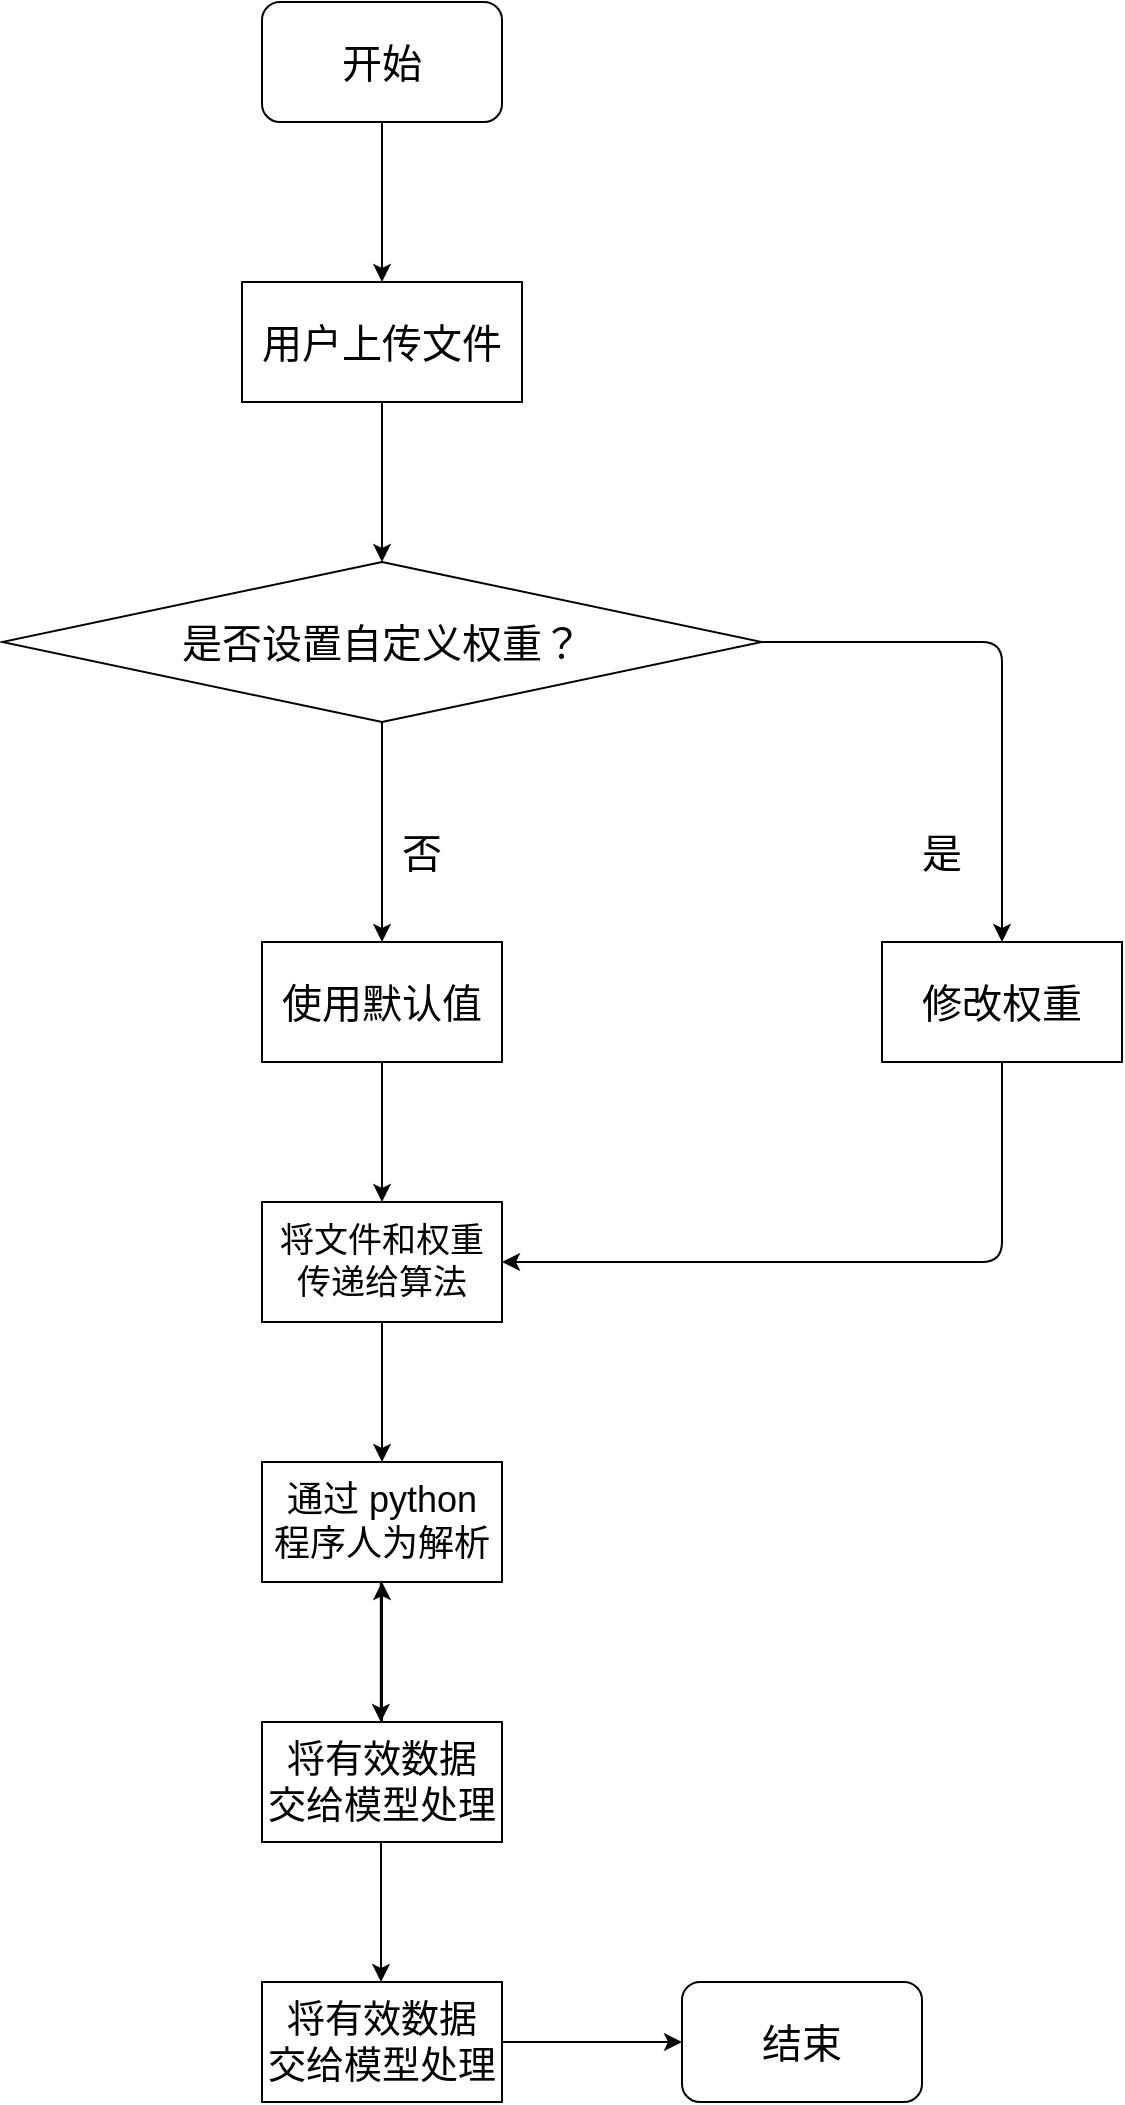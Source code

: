 <mxfile>
    <diagram id="l8ihEQBv0cSbur2NxPvD" name="第 1 页">
        <mxGraphModel dx="1066" dy="620" grid="1" gridSize="10" guides="1" tooltips="1" connect="1" arrows="1" fold="1" page="1" pageScale="1" pageWidth="827" pageHeight="1169" math="0" shadow="0">
            <root>
                <mxCell id="0"/>
                <mxCell id="1" parent="0"/>
                <mxCell id="7" value="" style="edgeStyle=none;html=1;fontSize=20;" edge="1" parent="1" source="3">
                    <mxGeometry relative="1" as="geometry">
                        <mxPoint x="310" y="220" as="targetPoint"/>
                    </mxGeometry>
                </mxCell>
                <mxCell id="3" value="开始" style="rounded=1;whiteSpace=wrap;html=1;fontSize=20;" vertex="1" parent="1">
                    <mxGeometry x="250" y="80" width="120" height="60" as="geometry"/>
                </mxCell>
                <mxCell id="8" value="用户上传文件" style="rounded=0;whiteSpace=wrap;html=1;fontSize=20;" vertex="1" parent="1">
                    <mxGeometry x="240" y="220" width="140" height="60" as="geometry"/>
                </mxCell>
                <mxCell id="9" value="" style="edgeStyle=none;html=1;fontSize=20;" edge="1" parent="1">
                    <mxGeometry relative="1" as="geometry">
                        <mxPoint x="310" y="280" as="sourcePoint"/>
                        <mxPoint x="310" y="360" as="targetPoint"/>
                    </mxGeometry>
                </mxCell>
                <mxCell id="11" value="是否设置自定义权重？" style="rhombus;whiteSpace=wrap;html=1;fontSize=20;" vertex="1" parent="1">
                    <mxGeometry x="120" y="360" width="380" height="80" as="geometry"/>
                </mxCell>
                <mxCell id="12" value="" style="endArrow=classic;html=1;fontSize=20;exitX=1;exitY=0.5;exitDx=0;exitDy=0;entryX=0.5;entryY=0;entryDx=0;entryDy=0;" edge="1" parent="1" source="11" target="14">
                    <mxGeometry width="50" height="50" relative="1" as="geometry">
                        <mxPoint x="506" y="400" as="sourcePoint"/>
                        <mxPoint x="616" y="530" as="targetPoint"/>
                        <Array as="points">
                            <mxPoint x="620" y="400"/>
                        </Array>
                    </mxGeometry>
                </mxCell>
                <mxCell id="14" value="修改权重" style="rounded=0;whiteSpace=wrap;html=1;fontSize=20;" vertex="1" parent="1">
                    <mxGeometry x="560" y="550" width="120" height="60" as="geometry"/>
                </mxCell>
                <mxCell id="15" value="是" style="text;html=1;strokeColor=none;fillColor=none;align=center;verticalAlign=middle;whiteSpace=wrap;rounded=0;fontSize=20;" vertex="1" parent="1">
                    <mxGeometry x="560" y="490" width="60" height="30" as="geometry"/>
                </mxCell>
                <mxCell id="16" value="否" style="text;html=1;strokeColor=none;fillColor=none;align=center;verticalAlign=middle;whiteSpace=wrap;rounded=0;fontSize=20;" vertex="1" parent="1">
                    <mxGeometry x="300" y="490" width="60" height="30" as="geometry"/>
                </mxCell>
                <mxCell id="17" value="" style="endArrow=classic;html=1;fontSize=20;" edge="1" parent="1">
                    <mxGeometry width="50" height="50" relative="1" as="geometry">
                        <mxPoint x="310" y="440" as="sourcePoint"/>
                        <mxPoint x="310" y="550" as="targetPoint"/>
                    </mxGeometry>
                </mxCell>
                <mxCell id="18" value="使用默认值" style="rounded=0;whiteSpace=wrap;html=1;fontSize=20;" vertex="1" parent="1">
                    <mxGeometry x="250" y="550" width="120" height="60" as="geometry"/>
                </mxCell>
                <mxCell id="19" value="将文件和权重传递给算法" style="rounded=0;whiteSpace=wrap;html=1;fontSize=17;" vertex="1" parent="1">
                    <mxGeometry x="250" y="680" width="120" height="60" as="geometry"/>
                </mxCell>
                <mxCell id="20" value="" style="endArrow=classic;html=1;fontSize=20;exitX=0.5;exitY=1;exitDx=0;exitDy=0;entryX=0.5;entryY=0;entryDx=0;entryDy=0;" edge="1" parent="1" source="18" target="19">
                    <mxGeometry width="50" height="50" relative="1" as="geometry">
                        <mxPoint x="280" y="670" as="sourcePoint"/>
                        <mxPoint x="330" y="620" as="targetPoint"/>
                    </mxGeometry>
                </mxCell>
                <mxCell id="21" value="" style="endArrow=classic;html=1;fontSize=20;exitX=0.5;exitY=1;exitDx=0;exitDy=0;entryX=1;entryY=0.5;entryDx=0;entryDy=0;" edge="1" parent="1" source="14" target="19">
                    <mxGeometry width="50" height="50" relative="1" as="geometry">
                        <mxPoint x="270" y="660" as="sourcePoint"/>
                        <mxPoint x="320" y="610" as="targetPoint"/>
                        <Array as="points">
                            <mxPoint x="620" y="710"/>
                        </Array>
                    </mxGeometry>
                </mxCell>
                <mxCell id="23" value="" style="endArrow=classic;html=1;fontSize=17;exitX=0.5;exitY=1;exitDx=0;exitDy=0;" edge="1" parent="1" source="19">
                    <mxGeometry width="50" height="50" relative="1" as="geometry">
                        <mxPoint x="320" y="740" as="sourcePoint"/>
                        <mxPoint x="310" y="810" as="targetPoint"/>
                    </mxGeometry>
                </mxCell>
                <mxCell id="24" value="通过 python 程序人为解析" style="rounded=0;whiteSpace=wrap;html=1;fontSize=18;" vertex="1" parent="1">
                    <mxGeometry x="250" y="810" width="120" height="60" as="geometry"/>
                </mxCell>
                <mxCell id="28" value="" style="edgeStyle=none;html=1;fontSize=19;" edge="1" parent="1" source="25" target="24">
                    <mxGeometry relative="1" as="geometry"/>
                </mxCell>
                <mxCell id="25" value="将有效数据 交给模型处理" style="rounded=0;whiteSpace=wrap;html=1;fontSize=19;" vertex="1" parent="1">
                    <mxGeometry x="250" y="940" width="120" height="60" as="geometry"/>
                </mxCell>
                <mxCell id="26" value="" style="endArrow=classic;html=1;fontSize=17;exitX=0.5;exitY=1;exitDx=0;exitDy=0;" edge="1" parent="1">
                    <mxGeometry width="50" height="50" relative="1" as="geometry">
                        <mxPoint x="309.41" y="870" as="sourcePoint"/>
                        <mxPoint x="309.41" y="940" as="targetPoint"/>
                    </mxGeometry>
                </mxCell>
                <mxCell id="27" value="将有效数据 交给模型处理" style="rounded=0;whiteSpace=wrap;html=1;fontSize=19;" vertex="1" parent="1">
                    <mxGeometry x="250" y="1070" width="120" height="60" as="geometry"/>
                </mxCell>
                <mxCell id="29" value="" style="endArrow=classic;html=1;fontSize=17;exitX=0.5;exitY=1;exitDx=0;exitDy=0;" edge="1" parent="1">
                    <mxGeometry width="50" height="50" relative="1" as="geometry">
                        <mxPoint x="309.5" y="1000" as="sourcePoint"/>
                        <mxPoint x="309.5" y="1070" as="targetPoint"/>
                    </mxGeometry>
                </mxCell>
                <mxCell id="30" value="" style="endArrow=classic;html=1;fontSize=19;" edge="1" parent="1">
                    <mxGeometry width="50" height="50" relative="1" as="geometry">
                        <mxPoint x="370" y="1100" as="sourcePoint"/>
                        <mxPoint x="460" y="1100" as="targetPoint"/>
                    </mxGeometry>
                </mxCell>
                <mxCell id="31" value="结束" style="rounded=1;whiteSpace=wrap;html=1;fontSize=20;" vertex="1" parent="1">
                    <mxGeometry x="460" y="1070" width="120" height="60" as="geometry"/>
                </mxCell>
            </root>
        </mxGraphModel>
    </diagram>
</mxfile>